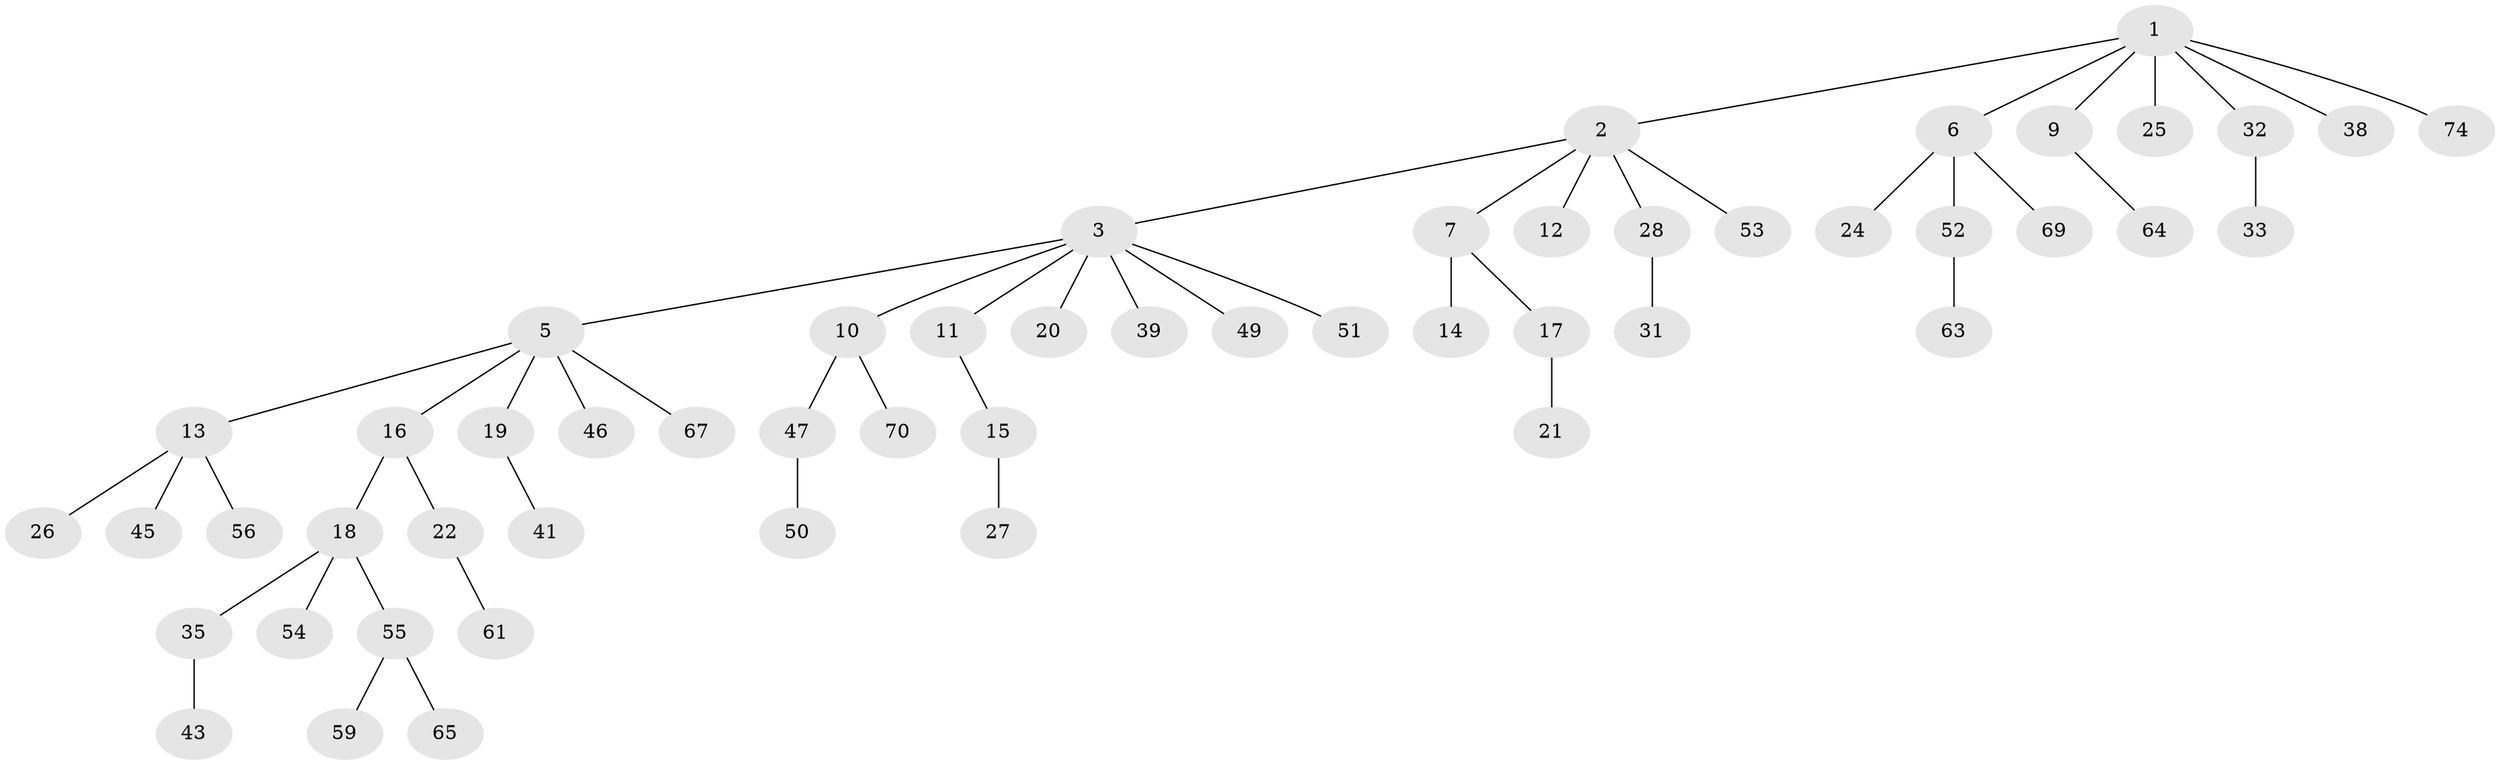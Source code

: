 // original degree distribution, {8: 0.013157894736842105, 5: 0.013157894736842105, 6: 0.02631578947368421, 4: 0.05263157894736842, 3: 0.14473684210526316, 2: 0.25, 1: 0.5}
// Generated by graph-tools (version 1.1) at 2025/11/02/27/25 16:11:25]
// undirected, 53 vertices, 52 edges
graph export_dot {
graph [start="1"]
  node [color=gray90,style=filled];
  1 [super="+48"];
  2 [super="+8"];
  3 [super="+4"];
  5 [super="+44"];
  6 [super="+42"];
  7;
  9 [super="+30"];
  10 [super="+23"];
  11;
  12;
  13 [super="+40"];
  14 [super="+75"];
  15 [super="+34"];
  16 [super="+29"];
  17 [super="+36"];
  18 [super="+37"];
  19;
  20;
  21;
  22;
  24;
  25 [super="+60"];
  26 [super="+71"];
  27 [super="+72"];
  28;
  31 [super="+76"];
  32 [super="+68"];
  33;
  35;
  38;
  39;
  41;
  43;
  45;
  46;
  47 [super="+58"];
  49;
  50;
  51 [super="+66"];
  52;
  53;
  54;
  55 [super="+57"];
  56;
  59;
  61 [super="+62"];
  63;
  64;
  65;
  67 [super="+73"];
  69;
  70;
  74;
  1 -- 2;
  1 -- 6;
  1 -- 9;
  1 -- 25;
  1 -- 32;
  1 -- 38;
  1 -- 74;
  2 -- 3;
  2 -- 7;
  2 -- 12;
  2 -- 28;
  2 -- 53;
  3 -- 5;
  3 -- 10;
  3 -- 49;
  3 -- 51;
  3 -- 11;
  3 -- 20;
  3 -- 39;
  5 -- 13;
  5 -- 16;
  5 -- 19;
  5 -- 46;
  5 -- 67;
  6 -- 24;
  6 -- 52;
  6 -- 69;
  7 -- 14;
  7 -- 17;
  9 -- 64;
  10 -- 47;
  10 -- 70;
  11 -- 15;
  13 -- 26;
  13 -- 56;
  13 -- 45;
  15 -- 27;
  16 -- 18;
  16 -- 22;
  17 -- 21;
  18 -- 35;
  18 -- 55;
  18 -- 54;
  19 -- 41;
  22 -- 61;
  28 -- 31;
  32 -- 33;
  35 -- 43;
  47 -- 50;
  52 -- 63;
  55 -- 65;
  55 -- 59;
}
